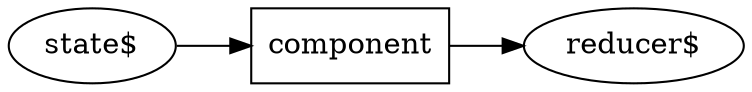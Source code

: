 digraph {
  bgcolor = white;
  rankdir = LR;
  component [shape=rectangle]
  state -> component -> reducer
  state [label="state$"]
  reducer [label="reducer$"]
}